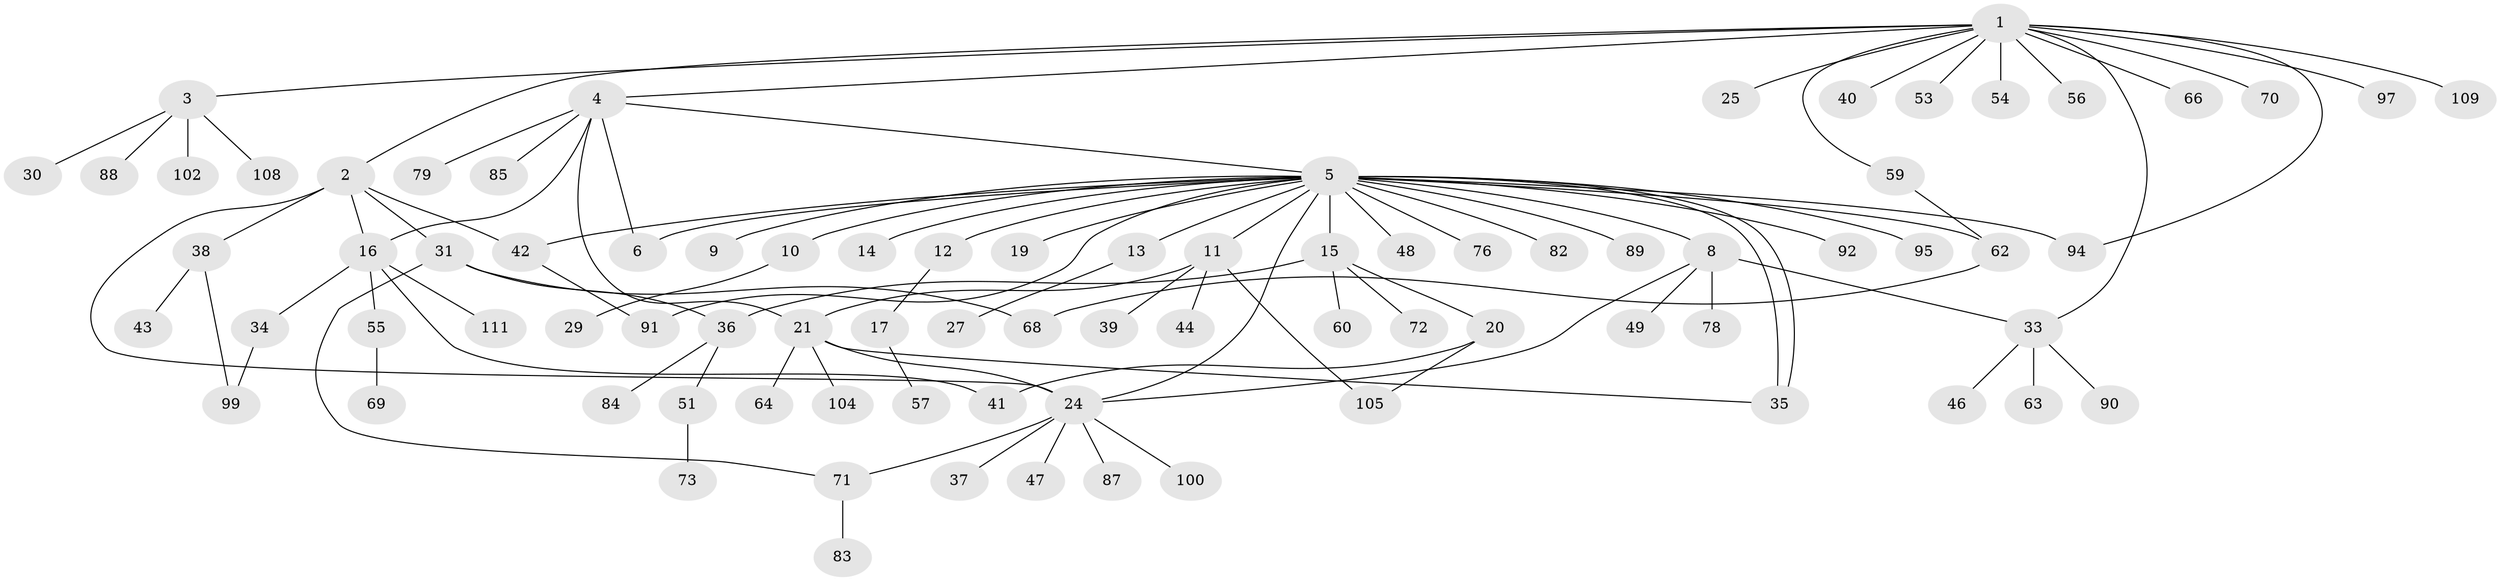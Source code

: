 // Generated by graph-tools (version 1.1) at 2025/51/02/27/25 19:51:54]
// undirected, 83 vertices, 101 edges
graph export_dot {
graph [start="1"]
  node [color=gray90,style=filled];
  1 [super="+67"];
  2 [super="+22"];
  3 [super="+23"];
  4 [super="+110"];
  5 [super="+7"];
  6 [super="+106"];
  8 [super="+98"];
  9 [super="+93"];
  10;
  11 [super="+26"];
  12 [super="+101"];
  13 [super="+18"];
  14;
  15 [super="+32"];
  16 [super="+65"];
  17 [super="+28"];
  19;
  20 [super="+77"];
  21 [super="+50"];
  24 [super="+45"];
  25;
  27;
  29;
  30;
  31 [super="+112"];
  33;
  34;
  35;
  36 [super="+74"];
  37;
  38 [super="+58"];
  39;
  40;
  41 [super="+107"];
  42 [super="+86"];
  43;
  44;
  46 [super="+96"];
  47;
  48;
  49;
  51 [super="+52"];
  53;
  54;
  55;
  56;
  57 [super="+61"];
  59 [super="+81"];
  60;
  62;
  63;
  64;
  66;
  68;
  69 [super="+75"];
  70;
  71;
  72 [super="+80"];
  73;
  76;
  78;
  79;
  82;
  83 [super="+103"];
  84;
  85;
  87;
  88;
  89;
  90;
  91;
  92;
  94;
  95;
  97;
  99;
  100;
  102;
  104;
  105;
  108;
  109;
  111;
  1 -- 2;
  1 -- 3;
  1 -- 4;
  1 -- 25;
  1 -- 33;
  1 -- 40;
  1 -- 53;
  1 -- 54;
  1 -- 56;
  1 -- 59;
  1 -- 66;
  1 -- 70;
  1 -- 94;
  1 -- 97;
  1 -- 109;
  2 -- 16;
  2 -- 31;
  2 -- 38;
  2 -- 42;
  2 -- 24;
  3 -- 30;
  3 -- 88;
  3 -- 102;
  3 -- 108;
  4 -- 5;
  4 -- 6;
  4 -- 21;
  4 -- 79;
  4 -- 85;
  4 -- 16;
  5 -- 6;
  5 -- 8 [weight=2];
  5 -- 9;
  5 -- 11;
  5 -- 12;
  5 -- 13;
  5 -- 14;
  5 -- 15;
  5 -- 19;
  5 -- 24;
  5 -- 35;
  5 -- 35;
  5 -- 48;
  5 -- 62;
  5 -- 76;
  5 -- 82;
  5 -- 89;
  5 -- 91;
  5 -- 92;
  5 -- 95;
  5 -- 42;
  5 -- 10;
  5 -- 94;
  8 -- 24;
  8 -- 33;
  8 -- 49;
  8 -- 78;
  10 -- 29;
  11 -- 21;
  11 -- 39;
  11 -- 44;
  11 -- 105;
  12 -- 17;
  13 -- 27;
  15 -- 20;
  15 -- 36;
  15 -- 60;
  15 -- 72;
  16 -- 34;
  16 -- 41;
  16 -- 55;
  16 -- 111;
  17 -- 57;
  20 -- 41;
  20 -- 105;
  21 -- 35;
  21 -- 24;
  21 -- 64;
  21 -- 104;
  24 -- 37;
  24 -- 71;
  24 -- 100;
  24 -- 87;
  24 -- 47;
  31 -- 36;
  31 -- 71;
  31 -- 68;
  33 -- 46;
  33 -- 63;
  33 -- 90;
  34 -- 99;
  36 -- 51;
  36 -- 84;
  38 -- 43;
  38 -- 99;
  42 -- 91;
  51 -- 73;
  55 -- 69;
  59 -- 62;
  62 -- 68;
  71 -- 83;
}
